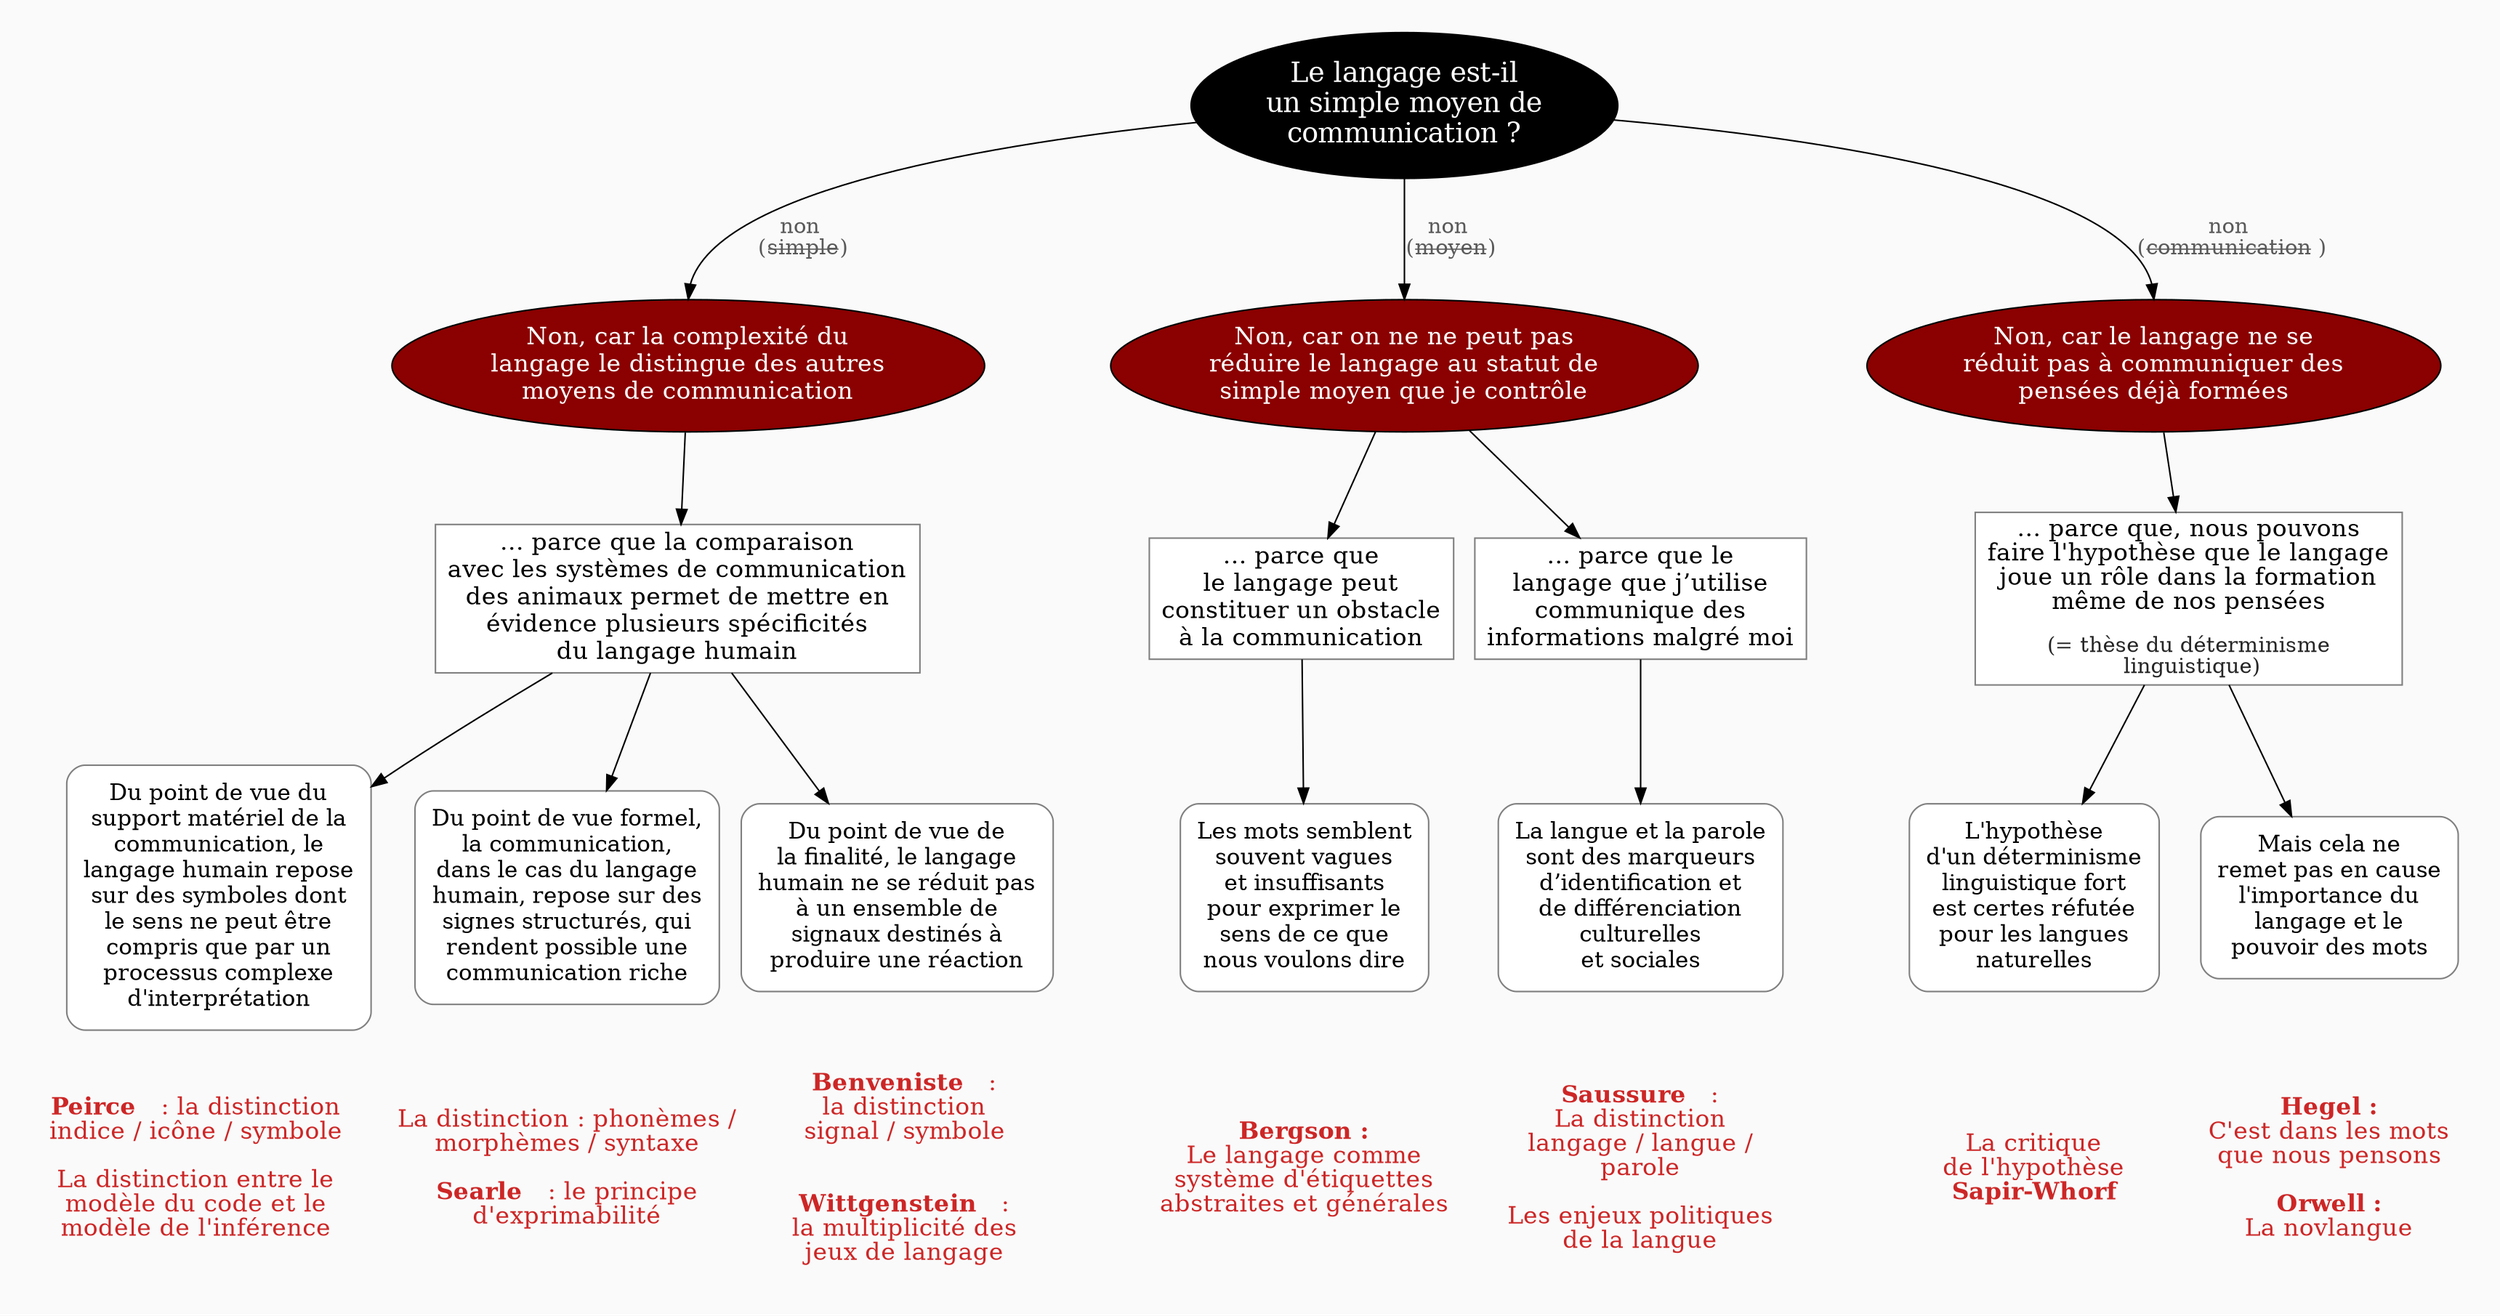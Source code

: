 digraph G {
// Template : diagram
// Usage : Plan - sujet sur le langage

//rankdir=LR
splines=true
//splines=curved
bgcolor=grey98
pad=0.3
style=filled
edge[minlen=3]
ranksep=0.1
nodesep=0.2 // valeur à changer ?


// NIVEAU 1
node[style=filled; fillcolor=12 ; fontcolor=white ; fontsize=18]
// a1[label=""]
a1[label="Le langage est-il
un simple moyen de
communication ?"]

// NIVEAU 2
node[style=filled;fillcolor=red4;fontcolor=white; fontsize=16]
// b1[label=""]
a1->b1[headport=n;label=<non <br/>(<S>simple</S>)>;fontcolor=grey35]
a1->b2[headport=n;label=<non <br/>(<S>moyen</S>)>;fontcolor=grey35]
a1->b3[headport=n;label=<non <br/>(<S>communication</S> )>;fontcolor=grey35]
b1[label="Non, car la complexité du
langage le distingue des autres
moyens de communication"]    
b2[label="Non, car on ne ne peut pas
réduire le langage au statut de
simple moyen que je contrôle"]
b3[label="Non, car le langage ne se
réduit pas à communiquer des
pensées déjà formées"]

{rank=same;b1->b2[style=invis;minlen=3]}
{rank=same;b2->b3[style=invis;minlen=4]}

// NIVEAU 3 (sans intermédiaire)
node [shape=box; style=filled;fillcolor=white;fontcolor=black;color=grey50]
// c1[label=""]
b1->c1
c1[label="… parce que la comparaison
avec les systèmes de communication
des animaux permet de mettre en
évidence plusieurs spécificités
du langage humain"]

b2->c4
c4[label="… parce que
le langage peut
constituer un obstacle
à la communication"]

b2->c2
c2[label="… parce que le
langage que j’utilise
communique des
informations malgré moi"]

b3->c3
c3[label=<… parce que, nous pouvons<br/>
faire l'hypothèse que le langage<br/>
joue un rôle dans la formation<br/>
même de nos pensées
<FONT POINT-SIZE="14" COLOR="grey15"><br/><br/>(= thèse du déterminisme<br/> linguistique)</FONT>>]

{rank=same;c2->c3[style=invis;minlen=4]}



// INTERMEDIAIRE AVANT NIVEAU 3
node[style="filled,rounded";fillcolor=grey78;shape=box;margin=0.15]
// [arrowhead=none]
// bc1[label=""]

// NIVEAU 3 (avec intermédiaire)
node[style="filled";fillcolor=white;shape=box;color=grey50]
// c1[label=""]


// NIVEAU 4
node[style="filled, rounded";fillcolor=white;shape=box;color=grey50;fontsize=15]
// d1[label=""]


c1->{d1,d2,d3}
d1[label="Du point de vue du
support matériel de la
communication, le
langage humain repose
sur des symboles dont
le sens ne peut être
compris que par un
processus complexe
d'interprétation"]
d2[label="Du point de vue formel,
la communication,
dans le cas du langage
humain, repose sur des
signes structurés, qui
rendent possible une
communication riche"]
d3[label="Du point de vue de
la finalité, le langage
humain ne se réduit pas
à un ensemble de
signaux destinés à
produire une réaction"]


c4->d7
d7[label="Les mots semblent
souvent vagues
et insuffisants
pour exprimer le
sens de ce que
nous voulons dire"]




c2->d4
d4[label="La langue et la parole
sont des marqueurs
d’identification et
de différenciation
culturelles
et sociales"]

c3->{d5,d6}
d5[label="L'hypothèse
d'un déterminisme
linguistique fort
est certes réfutée
pour les langues
naturelles"]
d6[label="Mais cela ne
remet pas en cause
l'importance du
langage et le
pouvoir des mots"]

{rank=same;d3->d7[style=invis;minlen=3]}
{rank=same;d4->d5[style=invis;minlen=3]}
{rank=same;d5->d6[style=invis;minlen=1]}

// ETIQUETTES EN ROUGE
node[shape=plaintext;fontcolor=firebrick3;fillcolor=grey98;fontsize=16]
// e1[label=< <B>= Titre</B><BR /><BR />Contenu<BR /> >]
// e1[label=""]
// ->e1[minlen=1;style=invis]


d1->e1[minlen=1;style=invis]
e1[label=<<b>Peirce</b>   : la distinction<br/>
indice / icône / symbole<br/>
<br/>
La distinction entre le<br/>
modèle du code et le<br/>
modèle de l'inférence>]

d2->e2[minlen=1;style=invis]
e2[label=<La distinction : phonèmes /<br/>
morphèmes / syntaxe<br/>
<br/>
<b>Searle</b>   : le principe<br/>
d'exprimabilité>]

d3->e3[minlen=1;style=invis]
e3[label=<<b>Benveniste</b>   :<br/>
la distinction<br/>
signal / symbole<br/><br/><br/>
<b>Wittgenstein</b>   :<br/>
la multiplicité des<br/>
jeux de langage<br/>>]

d4->e4[minlen=1;style=invis]
e4[label=<<b>Saussure</b>   :<br/>
La distinction<br/>
langage / langue /<br/>
parole<br/><br/>
Les enjeux politiques<br/>
de la langue>]

d5->e5[minlen=1;style=invis]
e5[label=<La critique<br/>
de l'hypothèse<br/>
<b>Sapir-Whorf</b>>]

d6->e6[minlen=1;style=invis]
e6[label=<<b>Hegel :</b><br/>
C'est dans les mots<br/>
que nous pensons<br/><br/>
<b>Orwell :</b><br/>
La novlangue<br/>>]

d7->e7[minlen=1;style=invis]
e7[label=<<b>Bergson :</b><br/>
Le langage comme<br/>
système d'étiquettes<br/>
abstraites et générales<br/>>]

// Remarques
node[color=blue;shape=box;style=filled;margin=0.07;fontcolor=black;fontsize=13]
edge[color=blue;arrowhead="none";xlabel="";style=dashed]
// r1[label=""]
// {rank=same;->r1}
// {rank=same;r1->[dir=back]}


}
